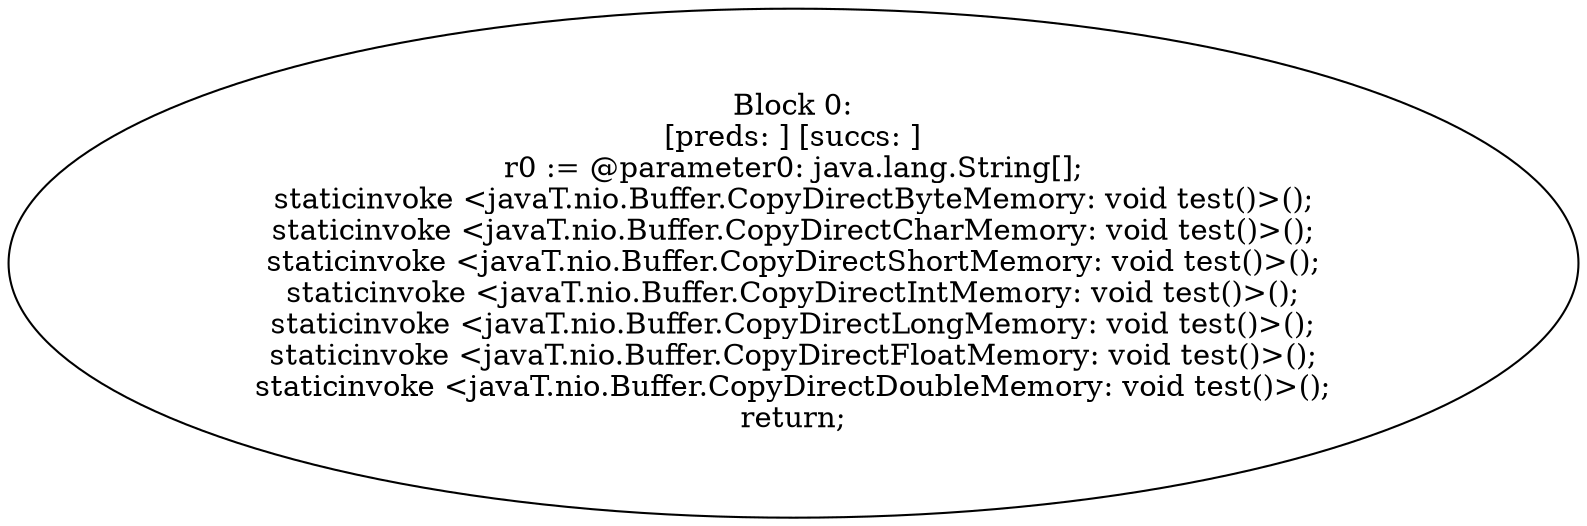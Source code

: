 digraph "unitGraph" {
    "Block 0:
[preds: ] [succs: ]
r0 := @parameter0: java.lang.String[];
staticinvoke <javaT.nio.Buffer.CopyDirectByteMemory: void test()>();
staticinvoke <javaT.nio.Buffer.CopyDirectCharMemory: void test()>();
staticinvoke <javaT.nio.Buffer.CopyDirectShortMemory: void test()>();
staticinvoke <javaT.nio.Buffer.CopyDirectIntMemory: void test()>();
staticinvoke <javaT.nio.Buffer.CopyDirectLongMemory: void test()>();
staticinvoke <javaT.nio.Buffer.CopyDirectFloatMemory: void test()>();
staticinvoke <javaT.nio.Buffer.CopyDirectDoubleMemory: void test()>();
return;
"
}
